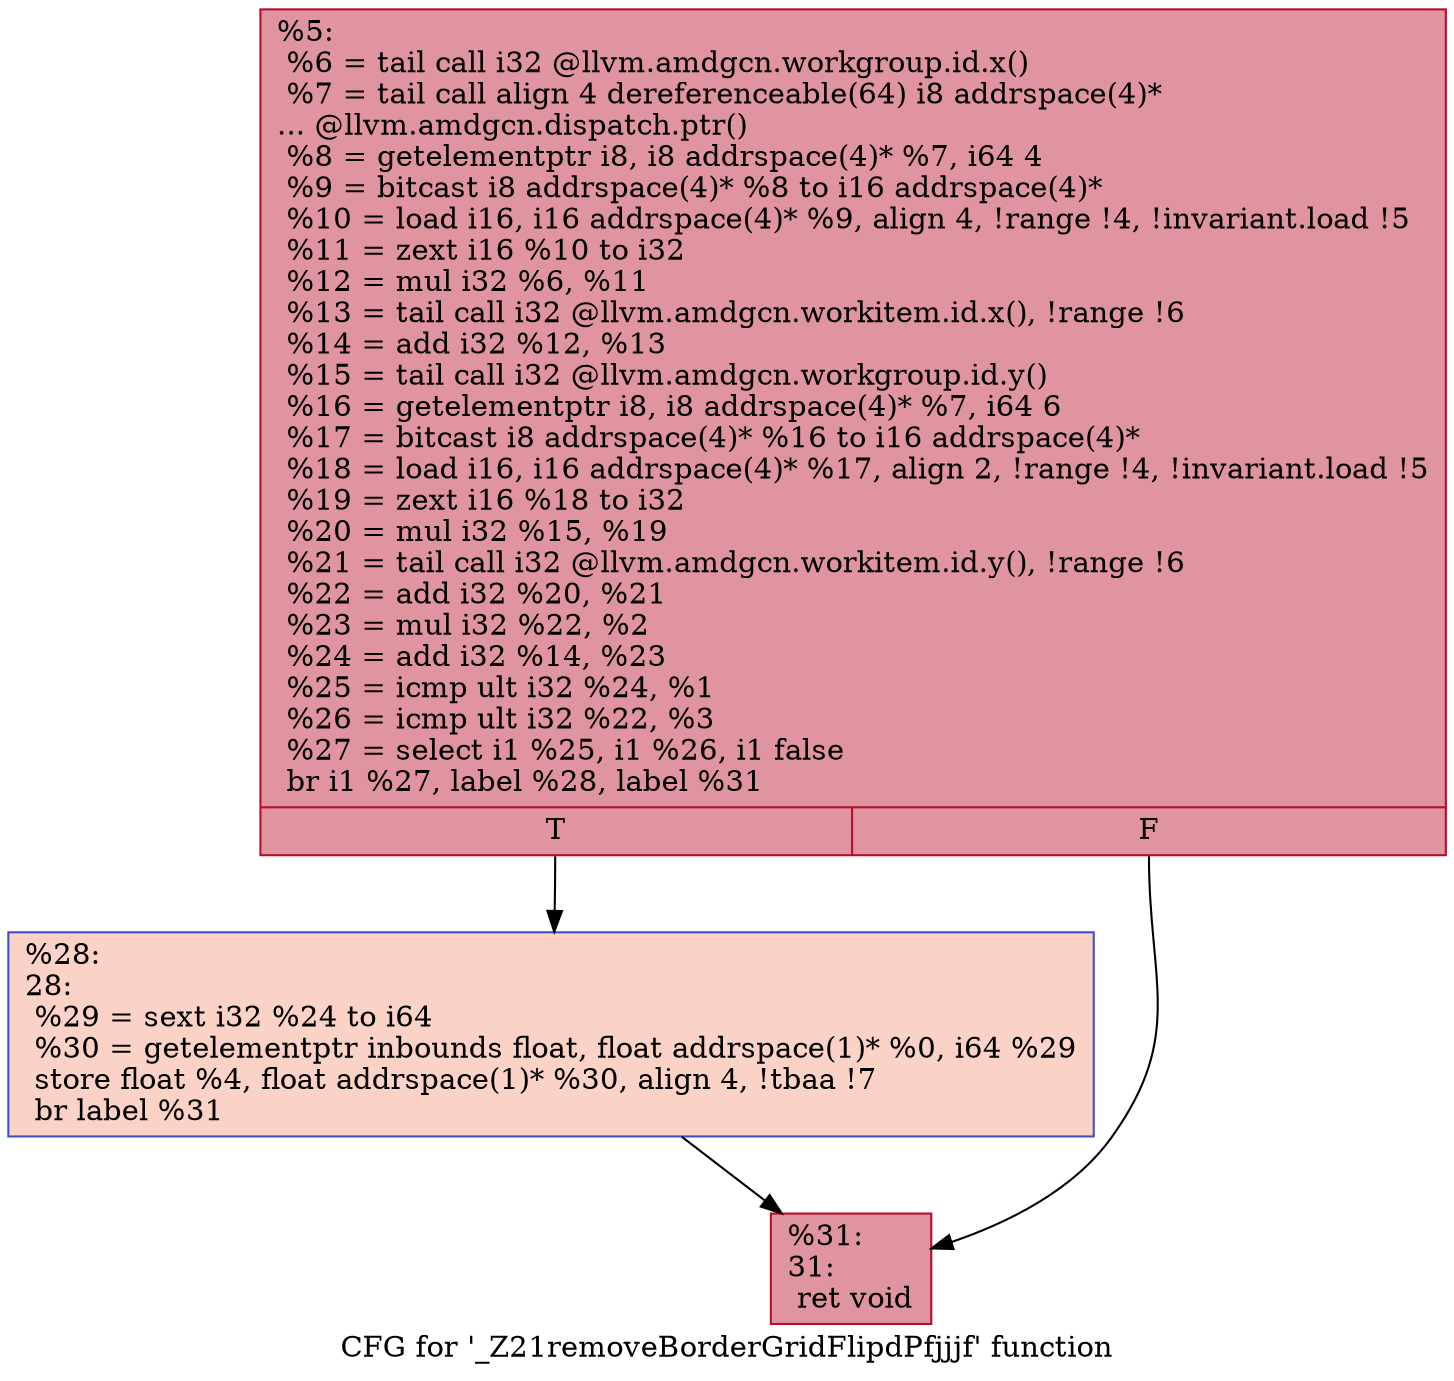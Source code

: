 digraph "CFG for '_Z21removeBorderGridFlipdPfjjjf' function" {
	label="CFG for '_Z21removeBorderGridFlipdPfjjjf' function";

	Node0x4b802c0 [shape=record,color="#b70d28ff", style=filled, fillcolor="#b70d2870",label="{%5:\l  %6 = tail call i32 @llvm.amdgcn.workgroup.id.x()\l  %7 = tail call align 4 dereferenceable(64) i8 addrspace(4)*\l... @llvm.amdgcn.dispatch.ptr()\l  %8 = getelementptr i8, i8 addrspace(4)* %7, i64 4\l  %9 = bitcast i8 addrspace(4)* %8 to i16 addrspace(4)*\l  %10 = load i16, i16 addrspace(4)* %9, align 4, !range !4, !invariant.load !5\l  %11 = zext i16 %10 to i32\l  %12 = mul i32 %6, %11\l  %13 = tail call i32 @llvm.amdgcn.workitem.id.x(), !range !6\l  %14 = add i32 %12, %13\l  %15 = tail call i32 @llvm.amdgcn.workgroup.id.y()\l  %16 = getelementptr i8, i8 addrspace(4)* %7, i64 6\l  %17 = bitcast i8 addrspace(4)* %16 to i16 addrspace(4)*\l  %18 = load i16, i16 addrspace(4)* %17, align 2, !range !4, !invariant.load !5\l  %19 = zext i16 %18 to i32\l  %20 = mul i32 %15, %19\l  %21 = tail call i32 @llvm.amdgcn.workitem.id.y(), !range !6\l  %22 = add i32 %20, %21\l  %23 = mul i32 %22, %2\l  %24 = add i32 %14, %23\l  %25 = icmp ult i32 %24, %1\l  %26 = icmp ult i32 %22, %3\l  %27 = select i1 %25, i1 %26, i1 false\l  br i1 %27, label %28, label %31\l|{<s0>T|<s1>F}}"];
	Node0x4b802c0:s0 -> Node0x4b83e20;
	Node0x4b802c0:s1 -> Node0x4b83eb0;
	Node0x4b83e20 [shape=record,color="#3d50c3ff", style=filled, fillcolor="#f59c7d70",label="{%28:\l28:                                               \l  %29 = sext i32 %24 to i64\l  %30 = getelementptr inbounds float, float addrspace(1)* %0, i64 %29\l  store float %4, float addrspace(1)* %30, align 4, !tbaa !7\l  br label %31\l}"];
	Node0x4b83e20 -> Node0x4b83eb0;
	Node0x4b83eb0 [shape=record,color="#b70d28ff", style=filled, fillcolor="#b70d2870",label="{%31:\l31:                                               \l  ret void\l}"];
}
